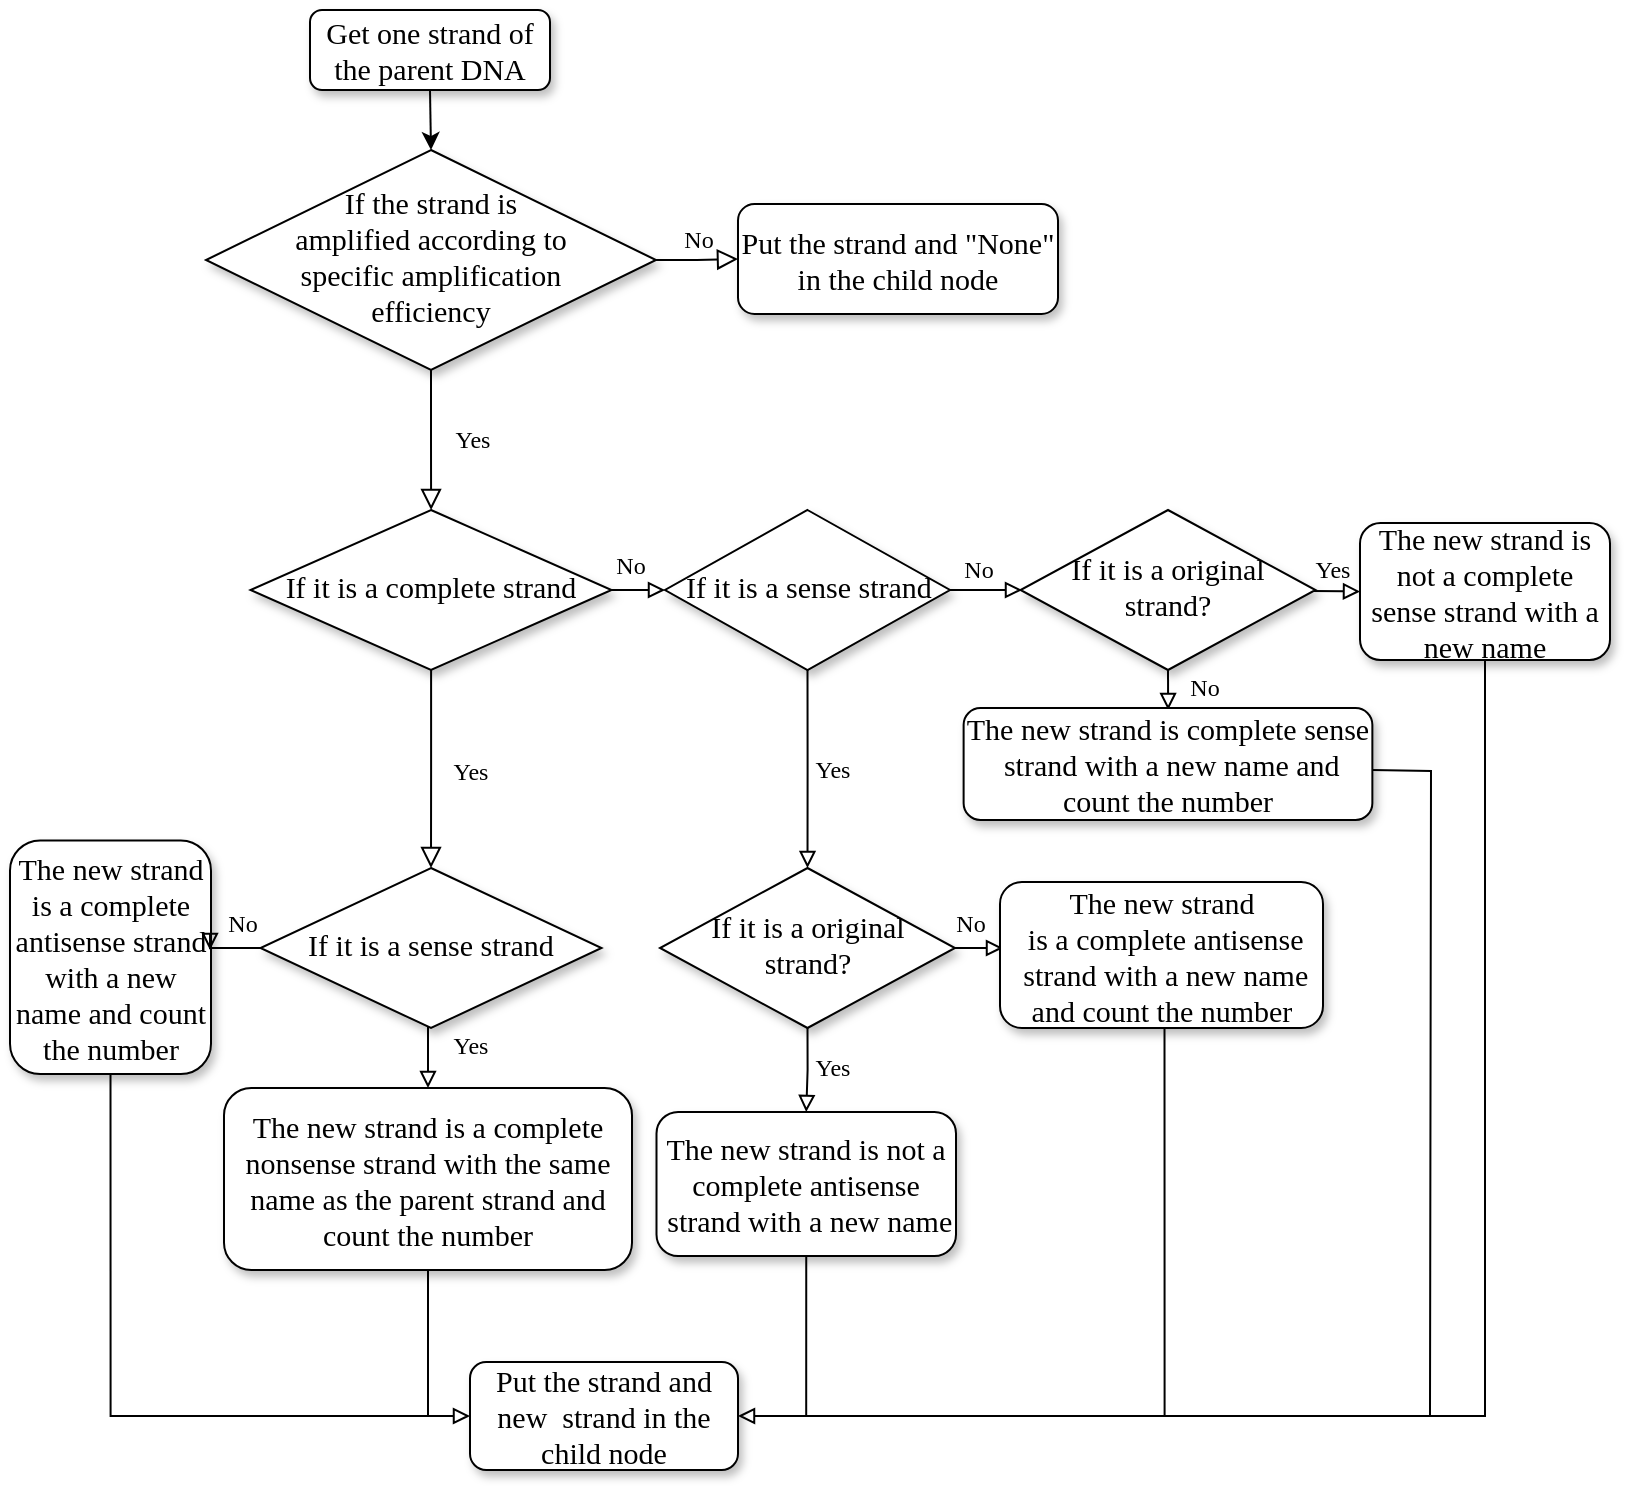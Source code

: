<mxfile version="20.0.1" type="github">
  <diagram id="C5RBs43oDa-KdzZeNtuy" name="Page-1">
    <mxGraphModel dx="1896" dy="1005" grid="1" gridSize="10" guides="1" tooltips="1" connect="1" arrows="1" fold="1" page="1" pageScale="1" pageWidth="827" pageHeight="1169" math="0" shadow="0">
      <root>
        <mxCell id="WIyWlLk6GJQsqaUBKTNV-0" />
        <mxCell id="WIyWlLk6GJQsqaUBKTNV-1" parent="WIyWlLk6GJQsqaUBKTNV-0" />
        <mxCell id="JWPkaghvcUCzBnXea29I-1" style="edgeStyle=orthogonalEdgeStyle;rounded=0;orthogonalLoop=1;jettySize=auto;html=1;exitX=0.5;exitY=1;exitDx=0;exitDy=0;entryX=0.5;entryY=0;entryDx=0;entryDy=0;" parent="WIyWlLk6GJQsqaUBKTNV-1" source="WIyWlLk6GJQsqaUBKTNV-3" target="WIyWlLk6GJQsqaUBKTNV-6" edge="1">
          <mxGeometry relative="1" as="geometry" />
        </mxCell>
        <mxCell id="WIyWlLk6GJQsqaUBKTNV-3" value="&lt;font style=&quot;font-size: 15px;&quot; face=&quot;Times New Roman&quot;&gt;Get one strand of the parent DNA&lt;/font&gt;" style="rounded=1;whiteSpace=wrap;html=1;fontSize=12;glass=0;strokeWidth=1;shadow=1;" parent="WIyWlLk6GJQsqaUBKTNV-1" vertex="1">
          <mxGeometry x="160" y="40" width="120" height="40" as="geometry" />
        </mxCell>
        <mxCell id="WIyWlLk6GJQsqaUBKTNV-4" value="Yes" style="rounded=0;html=1;jettySize=auto;orthogonalLoop=1;fontSize=12;endArrow=block;endFill=0;endSize=8;strokeWidth=1;shadow=0;labelBackgroundColor=none;edgeStyle=orthogonalEdgeStyle;fontFamily=Times New Roman;" parent="WIyWlLk6GJQsqaUBKTNV-1" source="WIyWlLk6GJQsqaUBKTNV-6" target="WIyWlLk6GJQsqaUBKTNV-10" edge="1">
          <mxGeometry y="20" relative="1" as="geometry">
            <mxPoint as="offset" />
          </mxGeometry>
        </mxCell>
        <mxCell id="WIyWlLk6GJQsqaUBKTNV-5" value="No" style="edgeStyle=orthogonalEdgeStyle;rounded=0;html=1;jettySize=auto;orthogonalLoop=1;fontSize=12;endArrow=block;endFill=0;endSize=8;strokeWidth=1;shadow=0;labelBackgroundColor=none;fontFamily=Times New Roman;" parent="WIyWlLk6GJQsqaUBKTNV-1" source="WIyWlLk6GJQsqaUBKTNV-6" target="WIyWlLk6GJQsqaUBKTNV-7" edge="1">
          <mxGeometry y="10" relative="1" as="geometry">
            <mxPoint as="offset" />
          </mxGeometry>
        </mxCell>
        <mxCell id="WIyWlLk6GJQsqaUBKTNV-6" value="&lt;font style=&quot;font-size: 15px;&quot; face=&quot;Times New Roman&quot;&gt;If the strand is &lt;br&gt;amplified according to &lt;br&gt;specific amplification &lt;br&gt;efficiency&lt;/font&gt;" style="rhombus;whiteSpace=wrap;html=1;shadow=1;fontFamily=Helvetica;fontSize=12;align=center;strokeWidth=1;spacing=6;spacingTop=-4;" parent="WIyWlLk6GJQsqaUBKTNV-1" vertex="1">
          <mxGeometry x="108" y="110" width="225" height="110" as="geometry" />
        </mxCell>
        <mxCell id="WIyWlLk6GJQsqaUBKTNV-7" value="&lt;font style=&quot;font-size: 15px;&quot; face=&quot;Times New Roman&quot;&gt;&lt;font style=&quot;&quot;&gt;Put the&lt;/font&gt;&amp;nbsp;strand&amp;nbsp;&lt;font style=&quot;&quot;&gt;and &quot;None&quot; in the child node&lt;/font&gt;&lt;/font&gt;" style="rounded=1;whiteSpace=wrap;html=1;fontSize=12;glass=0;strokeWidth=1;shadow=1;" parent="WIyWlLk6GJQsqaUBKTNV-1" vertex="1">
          <mxGeometry x="374" y="137" width="160" height="55" as="geometry" />
        </mxCell>
        <mxCell id="WIyWlLk6GJQsqaUBKTNV-8" value="" style="rounded=0;html=1;jettySize=auto;orthogonalLoop=1;fontSize=11;endArrow=block;endFill=0;endSize=8;strokeWidth=1;shadow=0;labelBackgroundColor=none;edgeStyle=orthogonalEdgeStyle;entryX=0.5;entryY=0;entryDx=0;entryDy=0;" parent="WIyWlLk6GJQsqaUBKTNV-1" source="WIyWlLk6GJQsqaUBKTNV-10" target="9Jic5jevJVb1GwjityKB-2" edge="1">
          <mxGeometry x="0.333" y="20" relative="1" as="geometry">
            <mxPoint as="offset" />
            <mxPoint x="220" y="464" as="targetPoint" />
          </mxGeometry>
        </mxCell>
        <mxCell id="9Jic5jevJVb1GwjityKB-9" style="edgeStyle=orthogonalEdgeStyle;rounded=0;orthogonalLoop=1;jettySize=auto;html=1;exitX=1;exitY=0.5;exitDx=0;exitDy=0;entryX=0;entryY=0.5;entryDx=0;entryDy=0;fontFamily=Times New Roman;fontSize=15;startArrow=none;startFill=0;endArrow=block;endFill=0;" parent="WIyWlLk6GJQsqaUBKTNV-1" source="WIyWlLk6GJQsqaUBKTNV-10" target="JWPkaghvcUCzBnXea29I-12" edge="1">
          <mxGeometry relative="1" as="geometry" />
        </mxCell>
        <mxCell id="WIyWlLk6GJQsqaUBKTNV-10" value="&lt;font style=&quot;font-size: 15px;&quot; face=&quot;Times New Roman&quot;&gt;If it is a complete strand&lt;/font&gt;" style="rhombus;whiteSpace=wrap;html=1;shadow=1;fontFamily=Helvetica;fontSize=12;align=center;strokeWidth=1;spacing=6;spacingTop=-4;" parent="WIyWlLk6GJQsqaUBKTNV-1" vertex="1">
          <mxGeometry x="130.25" y="290" width="180.5" height="80" as="geometry" />
        </mxCell>
        <mxCell id="JWPkaghvcUCzBnXea29I-3" value="Yes" style="text;html=1;align=center;verticalAlign=middle;resizable=0;points=[];autosize=1;strokeColor=none;fillColor=none;fontFamily=Times New Roman;" parent="WIyWlLk6GJQsqaUBKTNV-1" vertex="1">
          <mxGeometry x="225" y="410.5" width="30" height="20" as="geometry" />
        </mxCell>
        <mxCell id="JWPkaghvcUCzBnXea29I-7" style="edgeStyle=orthogonalEdgeStyle;rounded=0;orthogonalLoop=1;jettySize=auto;html=1;exitX=0.5;exitY=1;exitDx=0;exitDy=0;entryX=0.5;entryY=0;entryDx=0;entryDy=0;endArrow=block;endFill=0;" parent="WIyWlLk6GJQsqaUBKTNV-1" target="JWPkaghvcUCzBnXea29I-6" edge="1">
          <mxGeometry relative="1" as="geometry">
            <mxPoint x="220" y="544" as="sourcePoint" />
          </mxGeometry>
        </mxCell>
        <mxCell id="JWPkaghvcUCzBnXea29I-38" style="edgeStyle=orthogonalEdgeStyle;rounded=0;orthogonalLoop=1;jettySize=auto;html=1;exitX=0.5;exitY=1;exitDx=0;exitDy=0;endArrow=none;endFill=0;" parent="WIyWlLk6GJQsqaUBKTNV-1" edge="1">
          <mxGeometry relative="1" as="geometry">
            <mxPoint x="219" y="739" as="targetPoint" />
            <mxPoint x="219" y="669.0" as="sourcePoint" />
            <Array as="points">
              <mxPoint x="219" y="743" />
            </Array>
          </mxGeometry>
        </mxCell>
        <mxCell id="JWPkaghvcUCzBnXea29I-6" value="&lt;font style=&quot;font-size: 15px;&quot; face=&quot;Times New Roman&quot;&gt;The new strand is a complete nonsense&amp;nbsp;strand with the same name as the parent strand and count the number&lt;/font&gt;" style="rounded=1;whiteSpace=wrap;html=1;fontSize=12;glass=0;strokeWidth=1;shadow=1;" parent="WIyWlLk6GJQsqaUBKTNV-1" vertex="1">
          <mxGeometry x="117" y="579" width="204" height="91" as="geometry" />
        </mxCell>
        <mxCell id="JWPkaghvcUCzBnXea29I-8" value="Yes" style="text;html=1;align=center;verticalAlign=middle;resizable=0;points=[];autosize=1;strokeColor=none;fillColor=none;fontFamily=Times New Roman;" parent="WIyWlLk6GJQsqaUBKTNV-1" vertex="1">
          <mxGeometry x="225" y="548" width="30" height="20" as="geometry" />
        </mxCell>
        <mxCell id="JWPkaghvcUCzBnXea29I-35" style="edgeStyle=orthogonalEdgeStyle;rounded=0;orthogonalLoop=1;jettySize=auto;html=1;exitX=0.5;exitY=1;exitDx=0;exitDy=0;entryX=0;entryY=0.5;entryDx=0;entryDy=0;endArrow=block;endFill=0;" parent="WIyWlLk6GJQsqaUBKTNV-1" source="JWPkaghvcUCzBnXea29I-9" target="JWPkaghvcUCzBnXea29I-34" edge="1">
          <mxGeometry relative="1" as="geometry" />
        </mxCell>
        <mxCell id="JWPkaghvcUCzBnXea29I-9" value="&lt;font style=&quot;font-size: 15px;&quot; face=&quot;Times New Roman&quot;&gt;The new strand is a complete anti&lt;/font&gt;&lt;font style=&quot;font-size: 15px;&quot; face=&quot;Times New Roman&quot;&gt;sense strand with a new name and count the number&lt;/font&gt;" style="rounded=1;whiteSpace=wrap;html=1;fontSize=12;glass=0;strokeWidth=1;shadow=1;" parent="WIyWlLk6GJQsqaUBKTNV-1" vertex="1">
          <mxGeometry x="10" y="455.25" width="100.5" height="116.75" as="geometry" />
        </mxCell>
        <mxCell id="JWPkaghvcUCzBnXea29I-11" value="No" style="text;html=1;align=center;verticalAlign=middle;resizable=0;points=[];autosize=1;strokeColor=none;fillColor=none;fontFamily=Times New Roman;" parent="WIyWlLk6GJQsqaUBKTNV-1" vertex="1">
          <mxGeometry x="110.5" y="487" width="30" height="20" as="geometry" />
        </mxCell>
        <mxCell id="JWPkaghvcUCzBnXea29I-17" style="edgeStyle=orthogonalEdgeStyle;rounded=0;orthogonalLoop=1;jettySize=auto;html=1;exitX=0.5;exitY=1;exitDx=0;exitDy=0;endArrow=block;endFill=0;" parent="WIyWlLk6GJQsqaUBKTNV-1" source="JWPkaghvcUCzBnXea29I-12" target="JWPkaghvcUCzBnXea29I-16" edge="1">
          <mxGeometry relative="1" as="geometry" />
        </mxCell>
        <mxCell id="JWPkaghvcUCzBnXea29I-24" style="edgeStyle=orthogonalEdgeStyle;rounded=0;orthogonalLoop=1;jettySize=auto;html=1;exitX=1;exitY=0.5;exitDx=0;exitDy=0;entryX=0;entryY=0.5;entryDx=0;entryDy=0;endArrow=block;endFill=0;" parent="WIyWlLk6GJQsqaUBKTNV-1" source="JWPkaghvcUCzBnXea29I-12" edge="1">
          <mxGeometry relative="1" as="geometry">
            <mxPoint x="516" y="330" as="targetPoint" />
          </mxGeometry>
        </mxCell>
        <mxCell id="JWPkaghvcUCzBnXea29I-12" value="&lt;span style=&quot;font-family: &amp;quot;Times New Roman&amp;quot;; font-size: 15px;&quot;&gt;If it is a sense strand&lt;/span&gt;" style="rhombus;whiteSpace=wrap;html=1;shadow=1;fontFamily=Helvetica;fontSize=12;align=center;strokeWidth=1;spacing=6;spacingTop=-4;" parent="WIyWlLk6GJQsqaUBKTNV-1" vertex="1">
          <mxGeometry x="337.5" y="290" width="142.5" height="80" as="geometry" />
        </mxCell>
        <mxCell id="JWPkaghvcUCzBnXea29I-45" style="edgeStyle=orthogonalEdgeStyle;rounded=0;orthogonalLoop=1;jettySize=auto;html=1;exitX=0.5;exitY=0.945;exitDx=0;exitDy=0;endArrow=none;endFill=0;exitPerimeter=0;" parent="WIyWlLk6GJQsqaUBKTNV-1" source="JWPkaghvcUCzBnXea29I-15" edge="1">
          <mxGeometry relative="1" as="geometry">
            <mxPoint x="397" y="743" as="targetPoint" />
            <mxPoint x="408.75" y="656" as="sourcePoint" />
            <Array as="points">
              <mxPoint x="409" y="743" />
            </Array>
          </mxGeometry>
        </mxCell>
        <mxCell id="JWPkaghvcUCzBnXea29I-15" value="&lt;font style=&quot;font-size: 15px;&quot; face=&quot;Times New Roman&quot;&gt;The new strand&amp;nbsp;is not a complete&amp;nbsp;&lt;/font&gt;&lt;span style=&quot;font-family: &amp;quot;Times New Roman&amp;quot;; font-size: 15px;&quot;&gt;antisense&lt;/span&gt;&lt;font style=&quot;font-size: 15px;&quot; face=&quot;Times New Roman&quot;&gt;&lt;br&gt;&amp;nbsp;strand with a new name&lt;/font&gt;" style="rounded=1;whiteSpace=wrap;html=1;fontSize=12;glass=0;strokeWidth=1;shadow=1;" parent="WIyWlLk6GJQsqaUBKTNV-1" vertex="1">
          <mxGeometry x="333.25" y="591" width="149.75" height="72" as="geometry" />
        </mxCell>
        <mxCell id="JWPkaghvcUCzBnXea29I-19" style="edgeStyle=orthogonalEdgeStyle;rounded=0;orthogonalLoop=1;jettySize=auto;html=1;exitX=0.5;exitY=1;exitDx=0;exitDy=0;entryX=0.5;entryY=0;entryDx=0;entryDy=0;endArrow=block;endFill=0;" parent="WIyWlLk6GJQsqaUBKTNV-1" source="JWPkaghvcUCzBnXea29I-16" target="JWPkaghvcUCzBnXea29I-15" edge="1">
          <mxGeometry relative="1" as="geometry" />
        </mxCell>
        <mxCell id="9Jic5jevJVb1GwjityKB-6" style="edgeStyle=orthogonalEdgeStyle;rounded=0;orthogonalLoop=1;jettySize=auto;html=1;exitX=1;exitY=0.5;exitDx=0;exitDy=0;entryX=0;entryY=0.5;entryDx=0;entryDy=0;fontFamily=Times New Roman;fontSize=15;startArrow=none;startFill=0;endArrow=block;endFill=0;" parent="WIyWlLk6GJQsqaUBKTNV-1" source="JWPkaghvcUCzBnXea29I-16" edge="1">
          <mxGeometry relative="1" as="geometry">
            <mxPoint x="506.5" y="509.25" as="targetPoint" />
          </mxGeometry>
        </mxCell>
        <mxCell id="JWPkaghvcUCzBnXea29I-16" value="&lt;font style=&quot;font-size: 15px;&quot; face=&quot;Times New Roman&quot;&gt;If it is a original strand?&lt;/font&gt;" style="rhombus;whiteSpace=wrap;html=1;shadow=1;fontFamily=Helvetica;fontSize=12;align=center;strokeWidth=1;spacing=6;spacingTop=-4;" parent="WIyWlLk6GJQsqaUBKTNV-1" vertex="1">
          <mxGeometry x="335" y="469" width="147.5" height="80" as="geometry" />
        </mxCell>
        <mxCell id="JWPkaghvcUCzBnXea29I-18" value="Yes" style="text;html=1;align=center;verticalAlign=middle;resizable=0;points=[];autosize=1;strokeColor=none;fillColor=none;fontFamily=Times New Roman;" parent="WIyWlLk6GJQsqaUBKTNV-1" vertex="1">
          <mxGeometry x="405.5" y="410" width="30" height="20" as="geometry" />
        </mxCell>
        <mxCell id="JWPkaghvcUCzBnXea29I-47" style="edgeStyle=orthogonalEdgeStyle;rounded=0;orthogonalLoop=1;jettySize=auto;html=1;exitX=0.5;exitY=1;exitDx=0;exitDy=0;endArrow=none;endFill=0;" parent="WIyWlLk6GJQsqaUBKTNV-1" edge="1">
          <mxGeometry relative="1" as="geometry">
            <mxPoint x="576" y="743" as="targetPoint" />
            <mxPoint x="587.25" y="546" as="sourcePoint" />
            <Array as="points">
              <mxPoint x="576" y="743" />
            </Array>
          </mxGeometry>
        </mxCell>
        <mxCell id="JWPkaghvcUCzBnXea29I-27" style="edgeStyle=orthogonalEdgeStyle;rounded=0;orthogonalLoop=1;jettySize=auto;html=1;exitX=1;exitY=0.5;exitDx=0;exitDy=0;entryX=0;entryY=0.5;entryDx=0;entryDy=0;endArrow=block;endFill=0;" parent="WIyWlLk6GJQsqaUBKTNV-1" target="JWPkaghvcUCzBnXea29I-26" edge="1">
          <mxGeometry relative="1" as="geometry">
            <mxPoint x="636" y="330" as="sourcePoint" />
          </mxGeometry>
        </mxCell>
        <mxCell id="JWPkaghvcUCzBnXea29I-25" value="No" style="text;html=1;align=center;verticalAlign=middle;resizable=0;points=[];autosize=1;strokeColor=none;fillColor=none;fontFamily=Times New Roman;" parent="WIyWlLk6GJQsqaUBKTNV-1" vertex="1">
          <mxGeometry x="479" y="310" width="30" height="20" as="geometry" />
        </mxCell>
        <mxCell id="JWPkaghvcUCzBnXea29I-44" style="edgeStyle=orthogonalEdgeStyle;rounded=0;orthogonalLoop=1;jettySize=auto;html=1;exitX=0.5;exitY=1;exitDx=0;exitDy=0;entryX=1;entryY=0.5;entryDx=0;entryDy=0;endArrow=block;endFill=0;" parent="WIyWlLk6GJQsqaUBKTNV-1" source="JWPkaghvcUCzBnXea29I-26" target="JWPkaghvcUCzBnXea29I-34" edge="1">
          <mxGeometry relative="1" as="geometry" />
        </mxCell>
        <mxCell id="JWPkaghvcUCzBnXea29I-26" value="&lt;font style=&quot;font-size: 15px;&quot; face=&quot;Times New Roman&quot;&gt;The new strand is not a complete sense strand with a new name&lt;/font&gt;" style="rounded=1;whiteSpace=wrap;html=1;fontSize=12;glass=0;strokeWidth=1;shadow=1;" parent="WIyWlLk6GJQsqaUBKTNV-1" vertex="1">
          <mxGeometry x="685" y="296.5" width="125" height="68.5" as="geometry" />
        </mxCell>
        <mxCell id="JWPkaghvcUCzBnXea29I-28" value="Yes" style="text;html=1;align=center;verticalAlign=middle;resizable=0;points=[];autosize=1;strokeColor=none;fillColor=none;fontFamily=Times New Roman;" parent="WIyWlLk6GJQsqaUBKTNV-1" vertex="1">
          <mxGeometry x="405.5" y="559" width="30" height="20" as="geometry" />
        </mxCell>
        <mxCell id="JWPkaghvcUCzBnXea29I-29" value="No" style="text;html=1;align=center;verticalAlign=middle;resizable=0;points=[];autosize=1;strokeColor=none;fillColor=none;fontFamily=Times New Roman;" parent="WIyWlLk6GJQsqaUBKTNV-1" vertex="1">
          <mxGeometry x="475" y="487" width="30" height="20" as="geometry" />
        </mxCell>
        <mxCell id="JWPkaghvcUCzBnXea29I-30" value="Yes" style="text;html=1;align=center;verticalAlign=middle;resizable=0;points=[];autosize=1;strokeColor=none;fillColor=none;fontFamily=Times New Roman;" parent="WIyWlLk6GJQsqaUBKTNV-1" vertex="1">
          <mxGeometry x="656" y="310" width="30" height="20" as="geometry" />
        </mxCell>
        <mxCell id="JWPkaghvcUCzBnXea29I-31" value="&lt;font style=&quot;font-size: 15px;&quot; face=&quot;Times New Roman&quot;&gt;The new strand&lt;br&gt;&amp;nbsp;is a complete anti&lt;/font&gt;&lt;span style=&quot;font-family: &amp;quot;Times New Roman&amp;quot;; font-size: 15px;&quot;&gt;sense&lt;/span&gt;&lt;font style=&quot;font-size: 15px;&quot; face=&quot;Times New Roman&quot;&gt;&lt;br&gt;&amp;nbsp;strand with a new name and count the number&lt;/font&gt;" style="rounded=1;whiteSpace=wrap;html=1;fontSize=12;glass=0;strokeWidth=1;shadow=1;" parent="WIyWlLk6GJQsqaUBKTNV-1" vertex="1">
          <mxGeometry x="505" y="476" width="161.5" height="73" as="geometry" />
        </mxCell>
        <mxCell id="JWPkaghvcUCzBnXea29I-34" value="&lt;font style=&quot;font-size: 15px;&quot; face=&quot;Times New Roman&quot;&gt;Put the strand and new&amp;nbsp;&amp;nbsp;strand in the child node&lt;/font&gt;" style="rounded=1;whiteSpace=wrap;html=1;fontSize=12;glass=0;strokeWidth=1;shadow=1;" parent="WIyWlLk6GJQsqaUBKTNV-1" vertex="1">
          <mxGeometry x="240" y="716" width="134" height="54" as="geometry" />
        </mxCell>
        <mxCell id="7cT7psV1rFNmRGeLaKFk-6" style="edgeStyle=orthogonalEdgeStyle;rounded=0;orthogonalLoop=1;jettySize=auto;html=1;exitX=0;exitY=0.5;exitDx=0;exitDy=0;entryX=0.995;entryY=0.469;entryDx=0;entryDy=0;entryPerimeter=0;endArrow=block;endFill=0;" edge="1" parent="WIyWlLk6GJQsqaUBKTNV-1" source="9Jic5jevJVb1GwjityKB-2" target="JWPkaghvcUCzBnXea29I-9">
          <mxGeometry relative="1" as="geometry" />
        </mxCell>
        <mxCell id="9Jic5jevJVb1GwjityKB-2" value="&lt;font style=&quot;font-size: 15px;&quot; face=&quot;Times New Roman&quot;&gt;If it is a sense strand&lt;/font&gt;" style="rhombus;whiteSpace=wrap;html=1;shadow=1;fontFamily=Helvetica;fontSize=12;align=center;strokeWidth=1;spacing=6;spacingTop=-4;" parent="WIyWlLk6GJQsqaUBKTNV-1" vertex="1">
          <mxGeometry x="135.25" y="469" width="170.5" height="80" as="geometry" />
        </mxCell>
        <mxCell id="7cT7psV1rFNmRGeLaKFk-3" style="edgeStyle=orthogonalEdgeStyle;rounded=0;orthogonalLoop=1;jettySize=auto;html=1;exitX=0.5;exitY=1;exitDx=0;exitDy=0;endArrow=block;endFill=0;" edge="1" parent="WIyWlLk6GJQsqaUBKTNV-1" source="9Jic5jevJVb1GwjityKB-4">
          <mxGeometry relative="1" as="geometry">
            <mxPoint x="589.077" y="390" as="targetPoint" />
          </mxGeometry>
        </mxCell>
        <mxCell id="9Jic5jevJVb1GwjityKB-4" value="&lt;font style=&quot;font-size: 15px;&quot; face=&quot;Times New Roman&quot;&gt;If it is a original strand?&lt;/font&gt;" style="rhombus;whiteSpace=wrap;html=1;shadow=1;fontFamily=Helvetica;fontSize=12;align=center;strokeWidth=1;spacing=6;spacingTop=-4;" parent="WIyWlLk6GJQsqaUBKTNV-1" vertex="1">
          <mxGeometry x="515.25" y="290" width="147.5" height="80" as="geometry" />
        </mxCell>
        <mxCell id="9Jic5jevJVb1GwjityKB-10" value="&lt;font style=&quot;font-size: 12px;&quot;&gt;No&lt;/font&gt;" style="text;html=1;align=center;verticalAlign=middle;resizable=0;points=[];autosize=1;strokeColor=none;fillColor=none;fontSize=15;fontFamily=Times New Roman;" parent="WIyWlLk6GJQsqaUBKTNV-1" vertex="1">
          <mxGeometry x="305" y="306" width="30" height="20" as="geometry" />
        </mxCell>
        <mxCell id="7cT7psV1rFNmRGeLaKFk-4" style="edgeStyle=orthogonalEdgeStyle;rounded=0;orthogonalLoop=1;jettySize=auto;html=1;exitX=1;exitY=0.5;exitDx=0;exitDy=0;endArrow=none;endFill=0;" edge="1" parent="WIyWlLk6GJQsqaUBKTNV-1">
          <mxGeometry relative="1" as="geometry">
            <mxPoint x="720" y="743" as="targetPoint" />
            <mxPoint x="691.18" y="420" as="sourcePoint" />
          </mxGeometry>
        </mxCell>
        <mxCell id="7cT7psV1rFNmRGeLaKFk-0" value="&lt;font style=&quot;font-size: 15px;&quot; face=&quot;Times New Roman&quot;&gt;The new strand is complete&amp;nbsp;&lt;/font&gt;&lt;span style=&quot;font-family: &amp;quot;Times New Roman&amp;quot;; font-size: 15px;&quot;&gt;sense&lt;/span&gt;&lt;font style=&quot;font-size: 15px;&quot; face=&quot;Times New Roman&quot;&gt;&lt;br&gt;&amp;nbsp;strand with a new name and count the number&lt;/font&gt;" style="rounded=1;whiteSpace=wrap;html=1;fontSize=12;glass=0;strokeWidth=1;shadow=1;" vertex="1" parent="WIyWlLk6GJQsqaUBKTNV-1">
          <mxGeometry x="486.81" y="389" width="204.37" height="56" as="geometry" />
        </mxCell>
        <mxCell id="7cT7psV1rFNmRGeLaKFk-1" value="No" style="text;html=1;align=center;verticalAlign=middle;resizable=0;points=[];autosize=1;strokeColor=none;fillColor=none;fontFamily=Times New Roman;" vertex="1" parent="WIyWlLk6GJQsqaUBKTNV-1">
          <mxGeometry x="592" y="369" width="30" height="20" as="geometry" />
        </mxCell>
      </root>
    </mxGraphModel>
  </diagram>
</mxfile>

